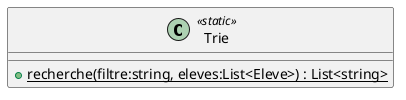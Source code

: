 @startuml
class Trie <<static>> {
    + {static} recherche(filtre:string, eleves:List<Eleve>) : List<string>
}
@enduml
